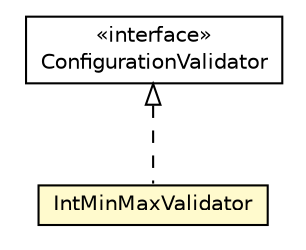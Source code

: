#!/usr/local/bin/dot
#
# Class diagram 
# Generated by UMLGraph version R5_6-24-gf6e263 (http://www.umlgraph.org/)
#

digraph G {
	edge [fontname="Helvetica",fontsize=10,labelfontname="Helvetica",labelfontsize=10];
	node [fontname="Helvetica",fontsize=10,shape=plaintext];
	nodesep=0.25;
	ranksep=0.5;
	// org.universAAL.tools.ucc.configuration.model.validators.IntMinMaxValidator
	c4790597 [label=<<table title="org.universAAL.tools.ucc.configuration.model.validators.IntMinMaxValidator" border="0" cellborder="1" cellspacing="0" cellpadding="2" port="p" bgcolor="lemonChiffon" href="./IntMinMaxValidator.html">
		<tr><td><table border="0" cellspacing="0" cellpadding="1">
<tr><td align="center" balign="center"> IntMinMaxValidator </td></tr>
		</table></td></tr>
		</table>>, URL="./IntMinMaxValidator.html", fontname="Helvetica", fontcolor="black", fontsize=10.0];
	// org.universAAL.tools.ucc.configuration.model.interfaces.ConfigurationValidator
	c4790621 [label=<<table title="org.universAAL.tools.ucc.configuration.model.interfaces.ConfigurationValidator" border="0" cellborder="1" cellspacing="0" cellpadding="2" port="p" href="../interfaces/ConfigurationValidator.html">
		<tr><td><table border="0" cellspacing="0" cellpadding="1">
<tr><td align="center" balign="center"> &#171;interface&#187; </td></tr>
<tr><td align="center" balign="center"> ConfigurationValidator </td></tr>
		</table></td></tr>
		</table>>, URL="../interfaces/ConfigurationValidator.html", fontname="Helvetica", fontcolor="black", fontsize=10.0];
	//org.universAAL.tools.ucc.configuration.model.validators.IntMinMaxValidator implements org.universAAL.tools.ucc.configuration.model.interfaces.ConfigurationValidator
	c4790621:p -> c4790597:p [dir=back,arrowtail=empty,style=dashed];
}

